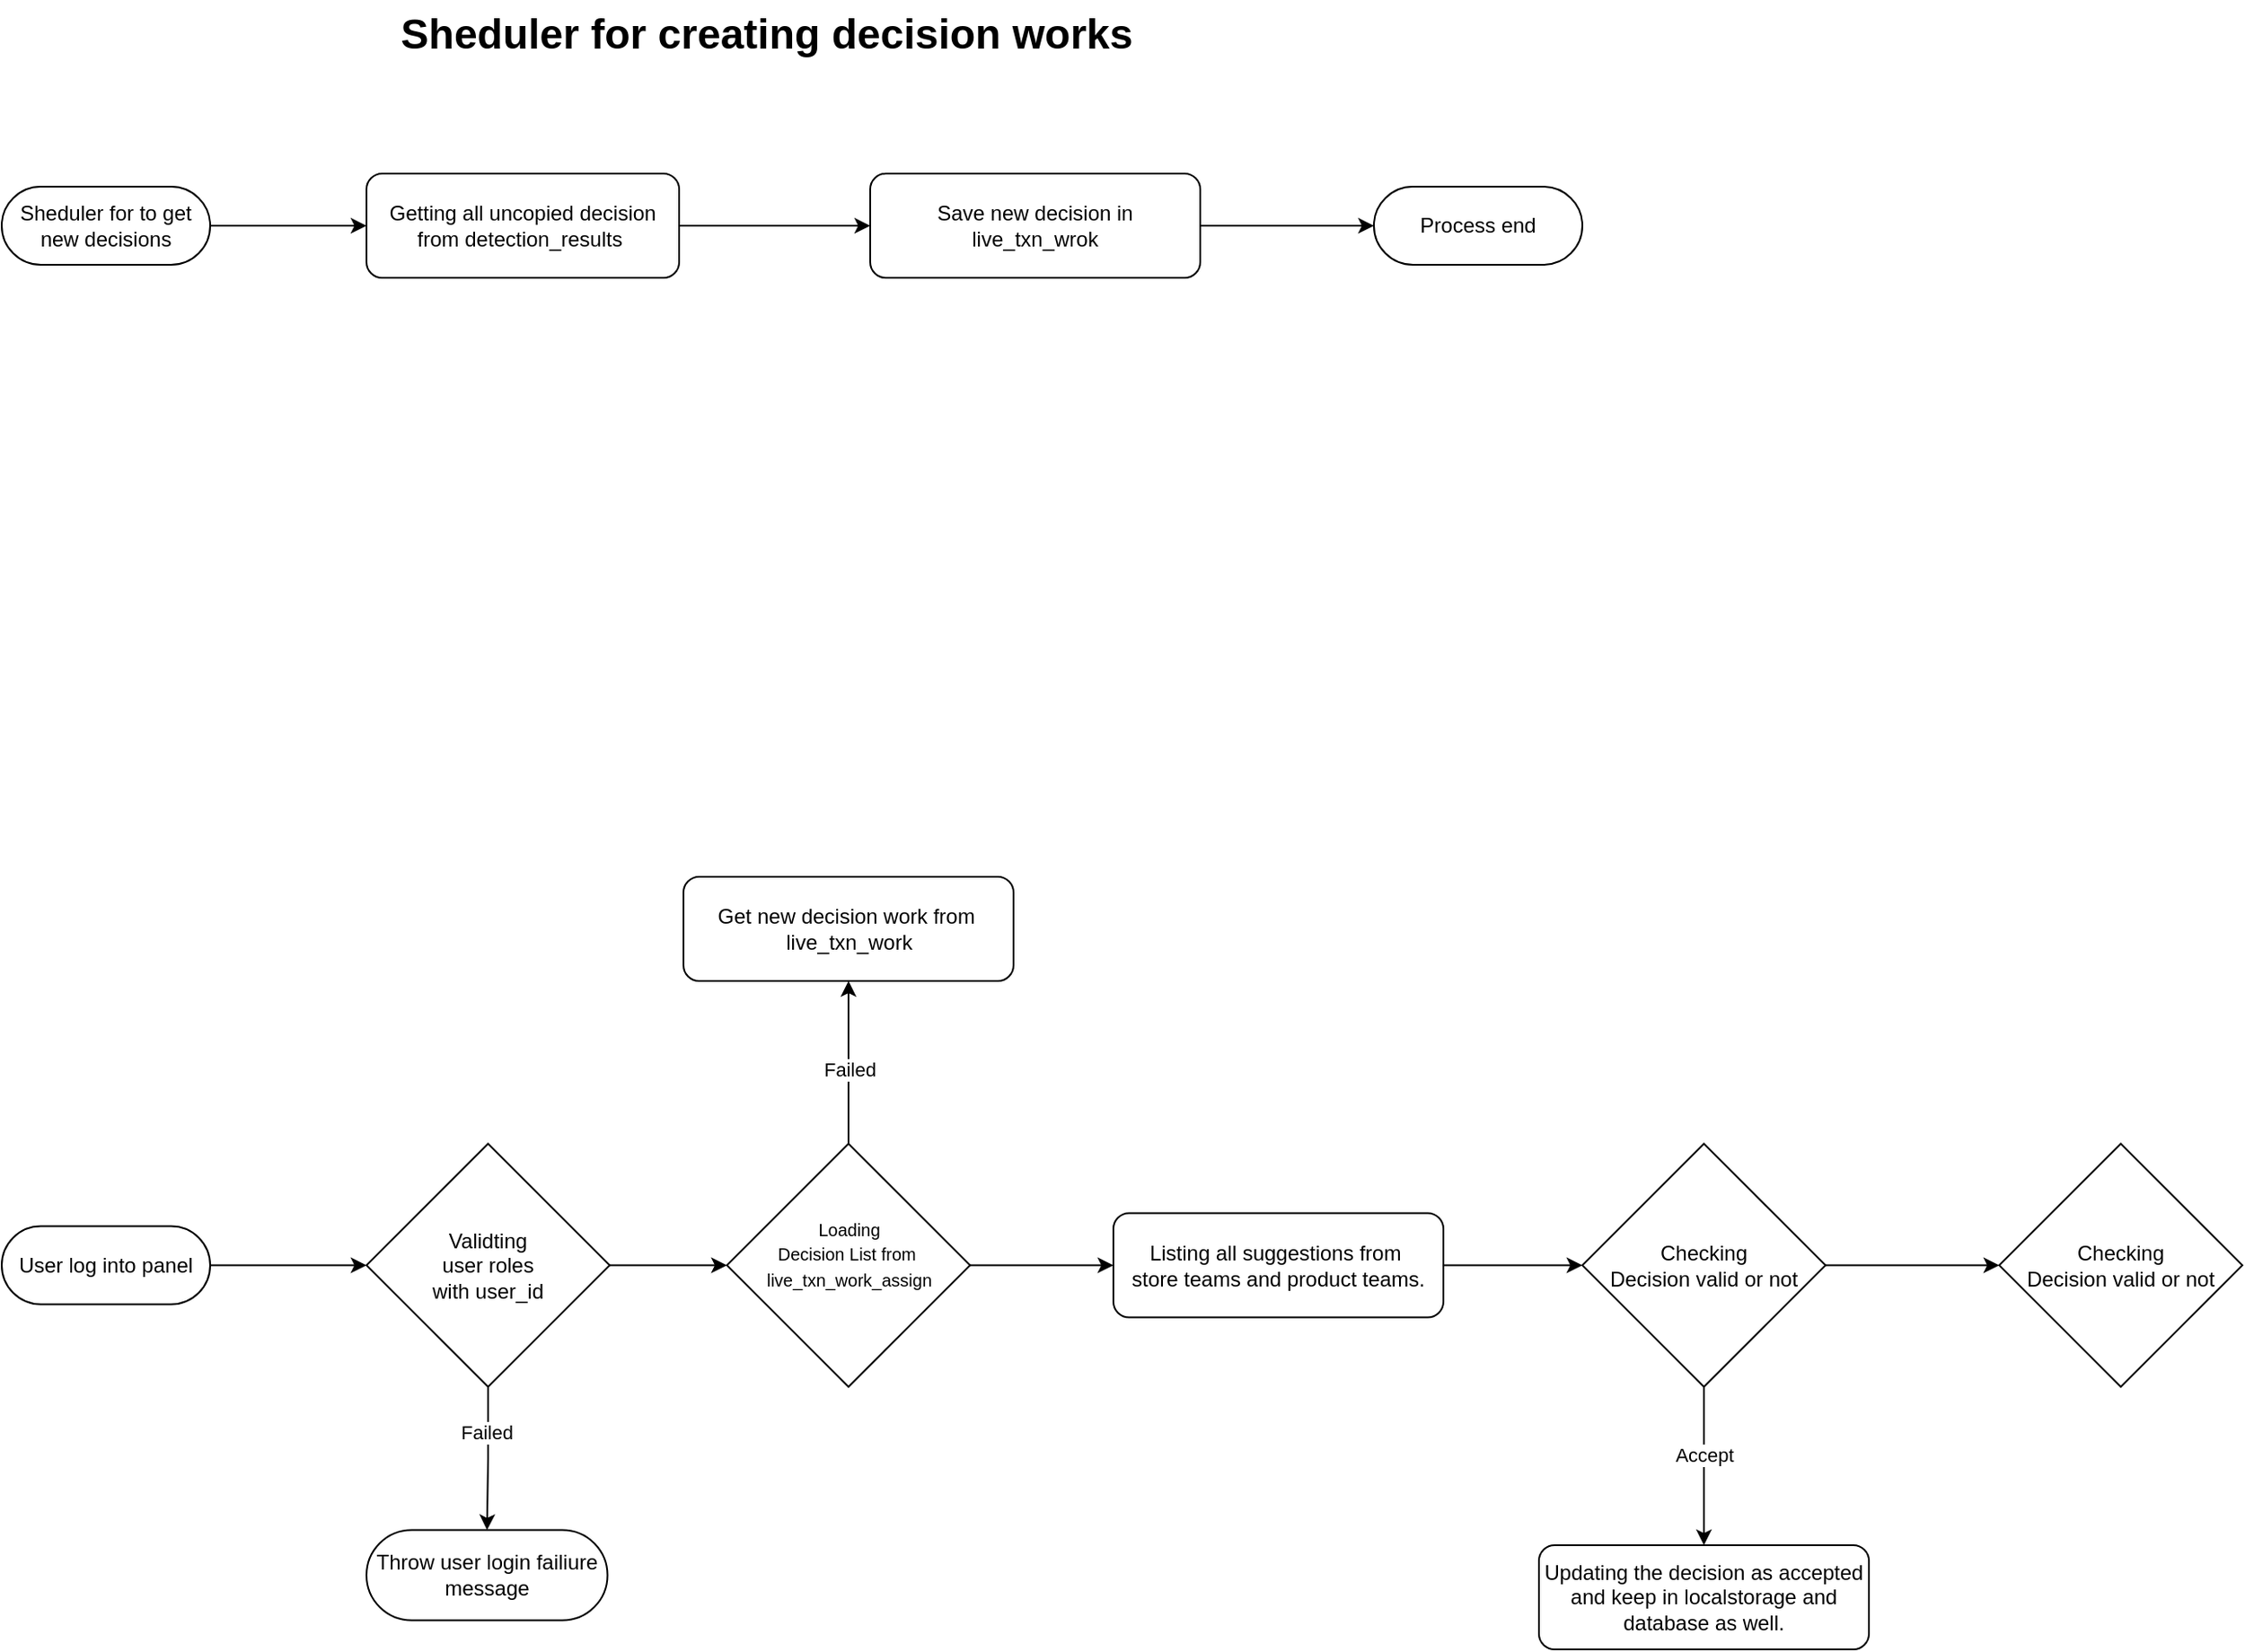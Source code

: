 <mxfile version="21.6.6" type="github">
  <diagram id="C5RBs43oDa-KdzZeNtuy" name="Page-1">
    <mxGraphModel dx="1648" dy="444" grid="1" gridSize="10" guides="1" tooltips="1" connect="1" arrows="1" fold="1" page="1" pageScale="1" pageWidth="827" pageHeight="1169" math="0" shadow="0">
      <root>
        <mxCell id="WIyWlLk6GJQsqaUBKTNV-0" />
        <mxCell id="WIyWlLk6GJQsqaUBKTNV-1" parent="WIyWlLk6GJQsqaUBKTNV-0" />
        <mxCell id="iEYKKcenAd9etwI2gq5V-2" value="" style="edgeStyle=orthogonalEdgeStyle;rounded=0;orthogonalLoop=1;jettySize=auto;html=1;" edge="1" parent="WIyWlLk6GJQsqaUBKTNV-1" source="iEYKKcenAd9etwI2gq5V-0" target="iEYKKcenAd9etwI2gq5V-1">
          <mxGeometry relative="1" as="geometry" />
        </mxCell>
        <mxCell id="iEYKKcenAd9etwI2gq5V-0" value="Getting all uncopied decision from detection_results&amp;nbsp;" style="rounded=1;whiteSpace=wrap;html=1;fontSize=12;glass=0;strokeWidth=1;shadow=0;" vertex="1" parent="WIyWlLk6GJQsqaUBKTNV-1">
          <mxGeometry x="-550" y="180" width="180" height="60" as="geometry" />
        </mxCell>
        <mxCell id="iEYKKcenAd9etwI2gq5V-11" value="" style="edgeStyle=orthogonalEdgeStyle;rounded=0;orthogonalLoop=1;jettySize=auto;html=1;" edge="1" parent="WIyWlLk6GJQsqaUBKTNV-1" source="iEYKKcenAd9etwI2gq5V-1" target="iEYKKcenAd9etwI2gq5V-10">
          <mxGeometry relative="1" as="geometry" />
        </mxCell>
        <mxCell id="iEYKKcenAd9etwI2gq5V-1" value="Save new decision in live_txn_wrok" style="whiteSpace=wrap;html=1;rounded=1;glass=0;strokeWidth=1;shadow=0;" vertex="1" parent="WIyWlLk6GJQsqaUBKTNV-1">
          <mxGeometry x="-260" y="180" width="190" height="60" as="geometry" />
        </mxCell>
        <mxCell id="iEYKKcenAd9etwI2gq5V-6" value="" style="edgeStyle=orthogonalEdgeStyle;rounded=0;orthogonalLoop=1;jettySize=auto;html=1;" edge="1" parent="WIyWlLk6GJQsqaUBKTNV-1" source="iEYKKcenAd9etwI2gq5V-5" target="iEYKKcenAd9etwI2gq5V-0">
          <mxGeometry relative="1" as="geometry" />
        </mxCell>
        <mxCell id="iEYKKcenAd9etwI2gq5V-5" value="Sheduler for to get new decisions" style="html=1;dashed=0;whiteSpace=wrap;shape=mxgraph.dfd.start" vertex="1" parent="WIyWlLk6GJQsqaUBKTNV-1">
          <mxGeometry x="-760" y="187.5" width="120" height="45" as="geometry" />
        </mxCell>
        <mxCell id="iEYKKcenAd9etwI2gq5V-10" value="Process end" style="html=1;dashed=0;whiteSpace=wrap;shape=mxgraph.dfd.start" vertex="1" parent="WIyWlLk6GJQsqaUBKTNV-1">
          <mxGeometry x="30" y="187.5" width="120" height="45" as="geometry" />
        </mxCell>
        <mxCell id="iEYKKcenAd9etwI2gq5V-14" value="Sheduler for creating decision works" style="text;strokeColor=none;fillColor=none;html=1;fontSize=24;fontStyle=1;verticalAlign=middle;align=center;" vertex="1" parent="WIyWlLk6GJQsqaUBKTNV-1">
          <mxGeometry x="-370" y="80" width="100" height="40" as="geometry" />
        </mxCell>
        <mxCell id="iEYKKcenAd9etwI2gq5V-19" value="" style="edgeStyle=orthogonalEdgeStyle;rounded=0;orthogonalLoop=1;jettySize=auto;html=1;" edge="1" parent="WIyWlLk6GJQsqaUBKTNV-1" source="iEYKKcenAd9etwI2gq5V-17" target="iEYKKcenAd9etwI2gq5V-18">
          <mxGeometry relative="1" as="geometry" />
        </mxCell>
        <mxCell id="iEYKKcenAd9etwI2gq5V-17" value="User log into panel" style="html=1;dashed=0;whiteSpace=wrap;shape=mxgraph.dfd.start" vertex="1" parent="WIyWlLk6GJQsqaUBKTNV-1">
          <mxGeometry x="-760" y="786.25" width="120" height="45" as="geometry" />
        </mxCell>
        <mxCell id="iEYKKcenAd9etwI2gq5V-21" value="" style="edgeStyle=orthogonalEdgeStyle;rounded=0;orthogonalLoop=1;jettySize=auto;html=1;" edge="1" parent="WIyWlLk6GJQsqaUBKTNV-1" source="iEYKKcenAd9etwI2gq5V-18" target="iEYKKcenAd9etwI2gq5V-20">
          <mxGeometry relative="1" as="geometry" />
        </mxCell>
        <mxCell id="iEYKKcenAd9etwI2gq5V-22" value="Failed" style="edgeLabel;html=1;align=center;verticalAlign=middle;resizable=0;points=[];" vertex="1" connectable="0" parent="iEYKKcenAd9etwI2gq5V-21">
          <mxGeometry x="-0.369" y="-1" relative="1" as="geometry">
            <mxPoint as="offset" />
          </mxGeometry>
        </mxCell>
        <mxCell id="iEYKKcenAd9etwI2gq5V-29" value="" style="edgeStyle=orthogonalEdgeStyle;rounded=0;orthogonalLoop=1;jettySize=auto;html=1;" edge="1" parent="WIyWlLk6GJQsqaUBKTNV-1" source="iEYKKcenAd9etwI2gq5V-18" target="iEYKKcenAd9etwI2gq5V-28">
          <mxGeometry relative="1" as="geometry" />
        </mxCell>
        <mxCell id="iEYKKcenAd9etwI2gq5V-18" value="Validting &lt;br&gt;user roles&lt;br&gt;with user_id" style="rhombus;whiteSpace=wrap;html=1;dashed=0;" vertex="1" parent="WIyWlLk6GJQsqaUBKTNV-1">
          <mxGeometry x="-550" y="738.75" width="140" height="140" as="geometry" />
        </mxCell>
        <mxCell id="iEYKKcenAd9etwI2gq5V-20" value="Throw user login failiure message" style="html=1;dashed=0;whiteSpace=wrap;shape=mxgraph.dfd.start" vertex="1" parent="WIyWlLk6GJQsqaUBKTNV-1">
          <mxGeometry x="-550" y="961.25" width="138.75" height="52.03" as="geometry" />
        </mxCell>
        <mxCell id="iEYKKcenAd9etwI2gq5V-27" value="Get new decision work from&amp;nbsp;&lt;br&gt;live_txn_work" style="whiteSpace=wrap;html=1;rounded=1;glass=0;strokeWidth=1;shadow=0;" vertex="1" parent="WIyWlLk6GJQsqaUBKTNV-1">
          <mxGeometry x="-367.5" y="585" width="190" height="60" as="geometry" />
        </mxCell>
        <mxCell id="iEYKKcenAd9etwI2gq5V-30" value="" style="edgeStyle=orthogonalEdgeStyle;rounded=0;orthogonalLoop=1;jettySize=auto;html=1;strokeColor=default;" edge="1" parent="WIyWlLk6GJQsqaUBKTNV-1" source="iEYKKcenAd9etwI2gq5V-28" target="iEYKKcenAd9etwI2gq5V-27">
          <mxGeometry relative="1" as="geometry" />
        </mxCell>
        <mxCell id="iEYKKcenAd9etwI2gq5V-31" value="Failed" style="edgeLabel;html=1;align=center;verticalAlign=middle;resizable=0;points=[];" vertex="1" connectable="0" parent="iEYKKcenAd9etwI2gq5V-30">
          <mxGeometry x="-0.088" relative="1" as="geometry">
            <mxPoint as="offset" />
          </mxGeometry>
        </mxCell>
        <mxCell id="iEYKKcenAd9etwI2gq5V-38" value="" style="edgeStyle=orthogonalEdgeStyle;rounded=0;orthogonalLoop=1;jettySize=auto;html=1;" edge="1" parent="WIyWlLk6GJQsqaUBKTNV-1" source="iEYKKcenAd9etwI2gq5V-28" target="iEYKKcenAd9etwI2gq5V-37">
          <mxGeometry relative="1" as="geometry" />
        </mxCell>
        <mxCell id="iEYKKcenAd9etwI2gq5V-28" value="&lt;font style=&quot;font-size: 10px;&quot;&gt;Loading &lt;br&gt;Decision List from&amp;nbsp;&lt;br&gt;live_txn_work_assign&lt;br&gt;&lt;br&gt;&lt;/font&gt;" style="rhombus;whiteSpace=wrap;html=1;dashed=0;" vertex="1" parent="WIyWlLk6GJQsqaUBKTNV-1">
          <mxGeometry x="-342.5" y="738.75" width="140" height="140" as="geometry" />
        </mxCell>
        <mxCell id="iEYKKcenAd9etwI2gq5V-40" value="" style="edgeStyle=orthogonalEdgeStyle;rounded=0;orthogonalLoop=1;jettySize=auto;html=1;" edge="1" parent="WIyWlLk6GJQsqaUBKTNV-1" source="iEYKKcenAd9etwI2gq5V-37" target="iEYKKcenAd9etwI2gq5V-39">
          <mxGeometry relative="1" as="geometry" />
        </mxCell>
        <mxCell id="iEYKKcenAd9etwI2gq5V-37" value="Listing all suggestions from&amp;nbsp;&lt;br&gt;store teams and product teams." style="whiteSpace=wrap;html=1;rounded=1;glass=0;strokeWidth=1;shadow=0;" vertex="1" parent="WIyWlLk6GJQsqaUBKTNV-1">
          <mxGeometry x="-120" y="778.75" width="190" height="60" as="geometry" />
        </mxCell>
        <mxCell id="iEYKKcenAd9etwI2gq5V-44" value="" style="edgeStyle=orthogonalEdgeStyle;rounded=0;orthogonalLoop=1;jettySize=auto;html=1;" edge="1" parent="WIyWlLk6GJQsqaUBKTNV-1" source="iEYKKcenAd9etwI2gq5V-39" target="iEYKKcenAd9etwI2gq5V-43">
          <mxGeometry relative="1" as="geometry" />
        </mxCell>
        <mxCell id="iEYKKcenAd9etwI2gq5V-45" value="Accept" style="edgeLabel;html=1;align=center;verticalAlign=middle;resizable=0;points=[];" vertex="1" connectable="0" parent="iEYKKcenAd9etwI2gq5V-44">
          <mxGeometry x="-0.14" relative="1" as="geometry">
            <mxPoint as="offset" />
          </mxGeometry>
        </mxCell>
        <mxCell id="iEYKKcenAd9etwI2gq5V-47" value="" style="edgeStyle=orthogonalEdgeStyle;rounded=0;orthogonalLoop=1;jettySize=auto;html=1;" edge="1" parent="WIyWlLk6GJQsqaUBKTNV-1" source="iEYKKcenAd9etwI2gq5V-39">
          <mxGeometry relative="1" as="geometry">
            <mxPoint x="390" y="808.75" as="targetPoint" />
          </mxGeometry>
        </mxCell>
        <mxCell id="iEYKKcenAd9etwI2gq5V-39" value="Checking &lt;br&gt;Decision valid or not" style="rhombus;whiteSpace=wrap;html=1;dashed=0;" vertex="1" parent="WIyWlLk6GJQsqaUBKTNV-1">
          <mxGeometry x="150" y="738.75" width="140" height="140" as="geometry" />
        </mxCell>
        <mxCell id="iEYKKcenAd9etwI2gq5V-43" value="Updating the decision as accepted and keep in localstorage and database as well." style="whiteSpace=wrap;html=1;rounded=1;glass=0;strokeWidth=1;shadow=0;" vertex="1" parent="WIyWlLk6GJQsqaUBKTNV-1">
          <mxGeometry x="125" y="970" width="190" height="60" as="geometry" />
        </mxCell>
        <mxCell id="iEYKKcenAd9etwI2gq5V-48" value="Checking &lt;br&gt;Decision valid or not" style="rhombus;whiteSpace=wrap;html=1;dashed=0;" vertex="1" parent="WIyWlLk6GJQsqaUBKTNV-1">
          <mxGeometry x="390" y="738.75" width="140" height="140" as="geometry" />
        </mxCell>
      </root>
    </mxGraphModel>
  </diagram>
</mxfile>
